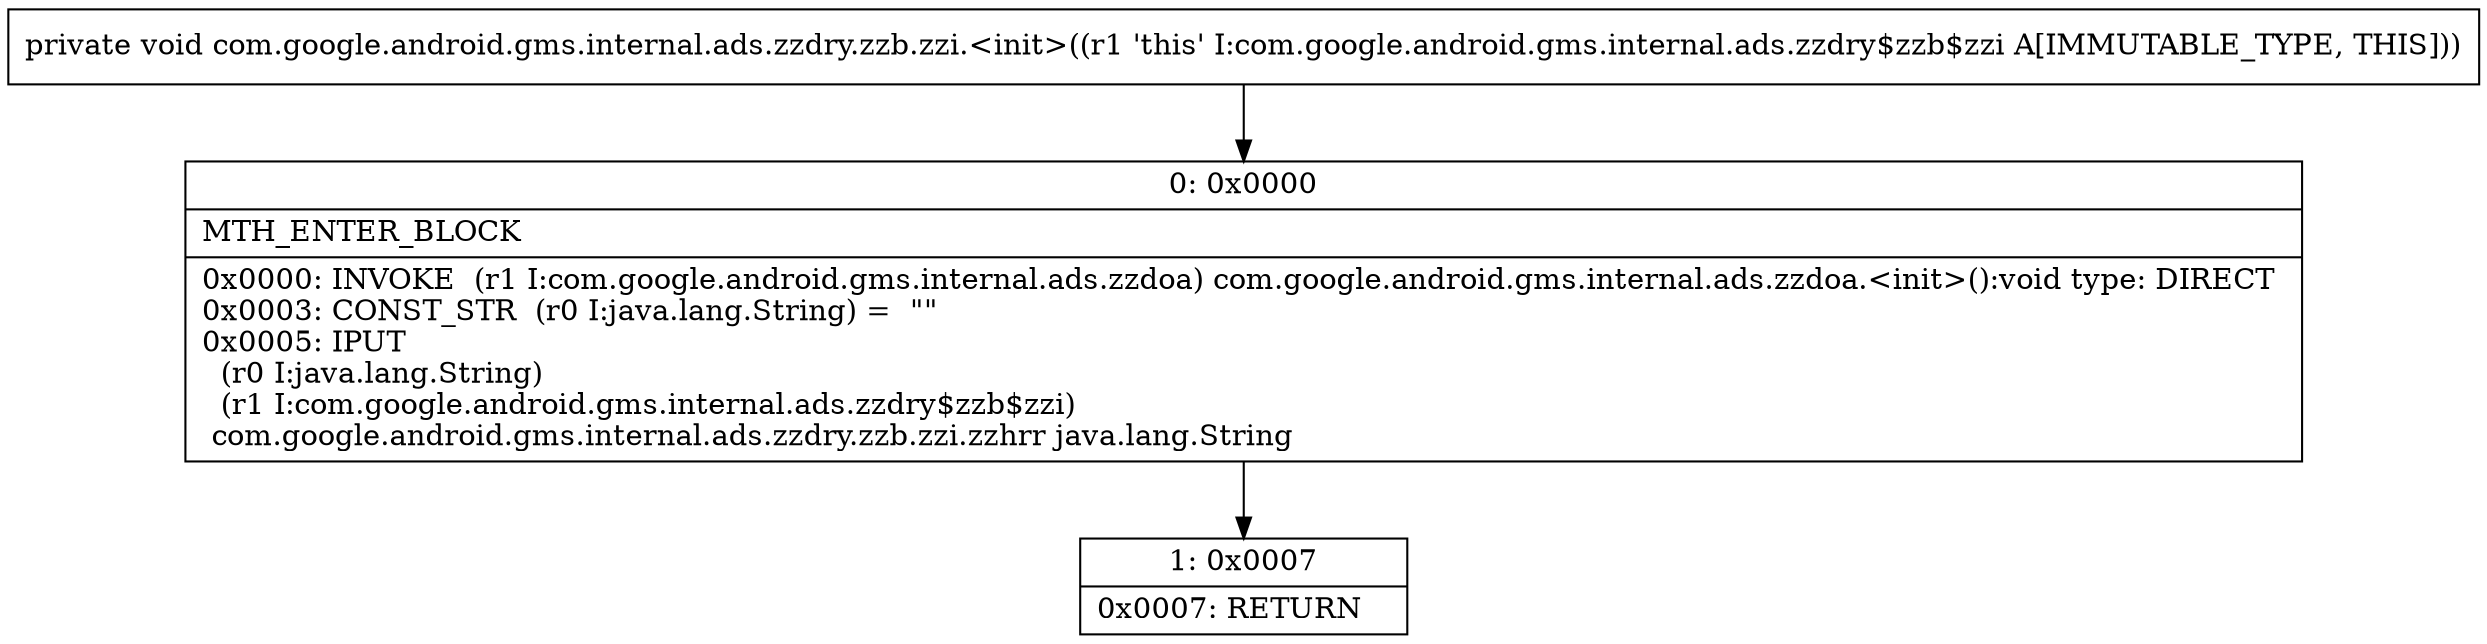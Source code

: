digraph "CFG forcom.google.android.gms.internal.ads.zzdry.zzb.zzi.\<init\>()V" {
Node_0 [shape=record,label="{0\:\ 0x0000|MTH_ENTER_BLOCK\l|0x0000: INVOKE  (r1 I:com.google.android.gms.internal.ads.zzdoa) com.google.android.gms.internal.ads.zzdoa.\<init\>():void type: DIRECT \l0x0003: CONST_STR  (r0 I:java.lang.String) =  \"\" \l0x0005: IPUT  \l  (r0 I:java.lang.String)\l  (r1 I:com.google.android.gms.internal.ads.zzdry$zzb$zzi)\l com.google.android.gms.internal.ads.zzdry.zzb.zzi.zzhrr java.lang.String \l}"];
Node_1 [shape=record,label="{1\:\ 0x0007|0x0007: RETURN   \l}"];
MethodNode[shape=record,label="{private void com.google.android.gms.internal.ads.zzdry.zzb.zzi.\<init\>((r1 'this' I:com.google.android.gms.internal.ads.zzdry$zzb$zzi A[IMMUTABLE_TYPE, THIS])) }"];
MethodNode -> Node_0;
Node_0 -> Node_1;
}


